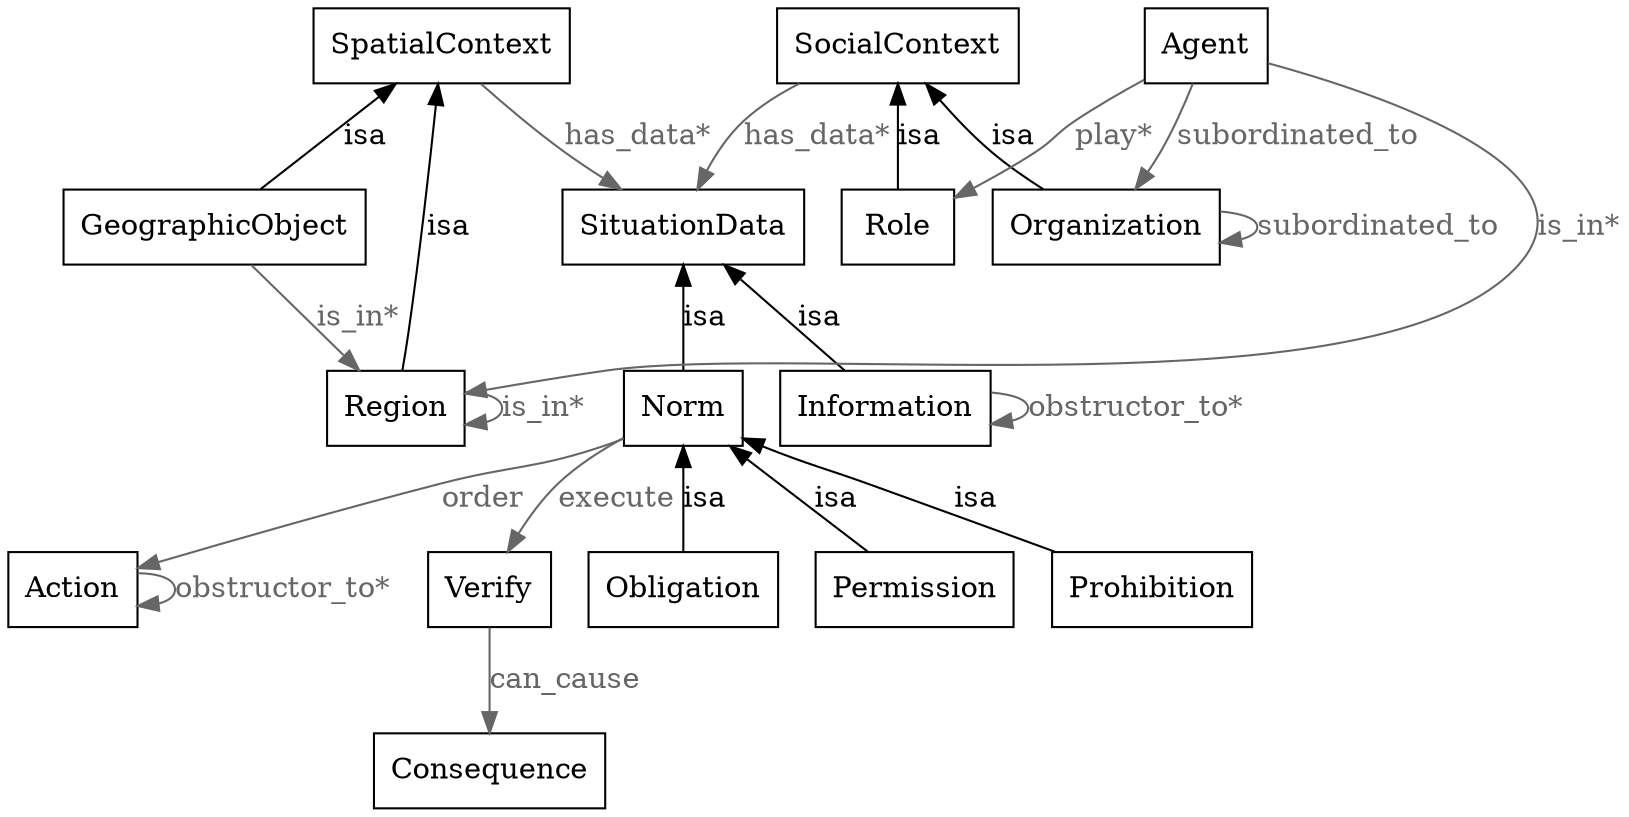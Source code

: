 digraph dominium_clean {
	node [label="\N"];
	graph [bb="0,0,662,388"];
	GeographicObject [label=GeographicObject, shape=box, color="0.0,0.0,0.0", fontcolor="0.0,0.0,0.0", pos="83,282", width="1.64", height="0.50"];
	SpatialContext [label=SpatialContext, shape=box, color="0.0,0.0,0.0", fontcolor="0.0,0.0,0.0", pos="178,370", width="1.36", height="0.50"];
	Region [label=Region, shape=box, color="0.0,0.0,0.0", fontcolor="0.0,0.0,0.0", pos="155,194", width="0.78", height="0.50"];
	Norm [label=Norm, shape=box, color="0.0,0.0,0.0", fontcolor="0.0,0.0,0.0", pos="280,194", width="0.75", height="0.50"];
	SituationData [label=SituationData, shape=box, color="0.0,0.0,0.0", fontcolor="0.0,0.0,0.0", pos="280,282", width="1.28", height="0.50"];
	Action [label=Action, shape=box, color="0.0,0.0,0.0", fontcolor="0.0,0.0,0.0", pos="27,106", width="0.75", height="0.50"];
	Verify [label=Verify, shape=box, color="0.0,0.0,0.0", fontcolor="0.0,0.0,0.0", pos="198,106", width="0.75", height="0.50"];
	Role [label=Role, shape=box, color="0.0,0.0,0.0", fontcolor="0.0,0.0,0.0", pos="371,282", width="0.75", height="0.50"];
	SocialContext [label=SocialContext, shape=box, color="0.0,0.0,0.0", fontcolor="0.0,0.0,0.0", pos="371,370", width="1.31", height="0.50"];
	Organization [label=Organization, shape=box, color="0.0,0.0,0.0", fontcolor="0.0,0.0,0.0", pos="460,282", width="1.22", height="0.50"];
	Agent [label=Agent, shape=box, color="0.0,0.0,0.0", fontcolor="0.0,0.0,0.0", pos="504,370", width="0.75", height="0.50"];
	Obligation [label=Obligation, shape=box, color="0.0,0.0,0.0", fontcolor="0.0,0.0,0.0", pos="280,106", width="1.03", height="0.50"];
	Consequence [label=Consequence, shape=box, color="0.0,0.0,0.0", fontcolor="0.0,0.0,0.0", pos="198,18", width="1.25", height="0.50"];
	Permission [label=Permission, shape=box, color="0.0,0.0,0.0", fontcolor="0.0,0.0,0.0", pos="374,106", width="1.08", height="0.50"];
	Information [label=Information, shape=box, color="0.0,0.0,0.0", fontcolor="0.0,0.0,0.0", pos="365,194", width="1.11", height="0.50"];
	Prohibition [label=Prohibition, shape=box, color="0.0,0.0,0.0", fontcolor="0.0,0.0,0.0", pos="470,106", width="1.08", height="0.50"];
	SpatialContext -> GeographicObject [dir=back, label=isa, color="0.0,0.0,0.0", fontcolor="0.0,0.0,0.0", pos="s,158,352 150,345 135,331 116,313 102,300", lp="148,326"];
	GeographicObject -> Region [label="is_in*", color="0.0,0.0,0.4", fontcolor="0.0,0.0,0.4", style=filled, pos="e,140,212 98,264 108,251 122,234 134,220", lp="141,238"];
	SituationData -> Norm [dir=back, label=isa, color="0.0,0.0,0.0", fontcolor="0.0,0.0,0.0", pos="s,280,264 280,254 280,240 280,224 280,212", lp="288,238"];
	Norm -> Action [label=order, color="0.0,0.0,0.4", fontcolor="0.0,0.0,0.4", style=filled, pos="e,54,115 253,180 250,178 247,177 244,176 235,172 123,136 64,118", lp="209,150"];
	Norm -> Verify [label=execute, color="0.0,0.0,0.4", fontcolor="0.0,0.0,0.4", style=filled, pos="e,208,124 254,176 247,171 239,164 233,158 225,151 219,141 213,133", lp="258,150"];
	SocialContext -> Role [dir=back, label=isa, color="0.0,0.0,0.0", fontcolor="0.0,0.0,0.0", pos="s,371,352 371,342 371,328 371,312 371,300", lp="379,326"];
	SpatialContext -> SituationData [label="has_data*", color="0.0,0.0,0.4", fontcolor="0.0,0.0,0.4", style=filled, pos="e,259,300 199,352 214,339 234,321 251,307", lp="265,326"];
	SpatialContext -> Region [dir=back, label=isa, color="0.0,0.0,0.0", fontcolor="0.0,0.0,0.0", pos="s,176,352 175,342 173,313 168,268 162,230 161,224 160,218 159,212", lp="181,282"];
	Region -> Region [label="is_in*", color="0.0,0.0,0.4", fontcolor="0.0,0.0,0.4", style=filled, pos="e,183,178 183,210 193,211 201,205 201,194 201,187 198,182 193,180", lp="218,194"];
	SocialContext -> Organization [dir=back, label=isa, color="0.0,0.0,0.0", fontcolor="0.0,0.0,0.0", pos="s,383,352 389,343 395,335 403,326 411,318 417,312 425,305 432,300", lp="419,326"];
	Organization -> Organization [label=subordinated_to, color="0.0,0.0,0.4", fontcolor="0.0,0.0,0.4", style=filled, pos="e,504,266 504,298 514,297 522,291 522,282 522,276 519,272 514,269", lp="567,282"];
	Agent -> Region [label="is_in*", color="0.0,0.0,0.4", fontcolor="0.0,0.0,0.4", style=filled, pos="e,183,200 531,360 575,342 655,302 621,264 565,200 327,226 244,212 228,209 209,205 193,202", lp="645,282"];
	Agent -> Role [label="play*", color="0.0,0.0,0.4", fontcolor="0.0,0.0,0.4", style=filled, pos="e,398,298 477,354 467,348 456,341 446,334 437,327 435,324 427,318 421,313 413,308 406,304", lp="464,326"];
	Agent -> Organization [label=subordinated_to, color="0.0,0.0,0.4", fontcolor="0.0,0.0,0.4", style=filled, pos="e,472,300 497,352 493,342 487,329 482,318 481,315 479,312 477,309", lp="533,326"];
	Norm -> Obligation [dir=back, label=isa, color="0.0,0.0,0.0", fontcolor="0.0,0.0,0.0", pos="s,280,176 280,166 280,152 280,136 280,124", lp="288,150"];
	Norm -> Permission [dir=back, label=isa, color="0.0,0.0,0.0", fontcolor="0.0,0.0,0.0", pos="s,299,176 307,169 322,155 341,137 355,124", lp="339,150"];
	Action -> Action [label="obstructor_to*", color="0.0,0.0,0.4", fontcolor="0.0,0.0,0.4", style=filled, pos="e,54,90 54,122 64,123 72,117 72,106 72,99 69,94 64,92", lp="113,106"];
	Verify -> Consequence [label=can_cause, color="0.0,0.0,0.4", fontcolor="0.0,0.0,0.4", style=filled, pos="e,198,36 198,88 198,76 198,60 198,46", lp="227,62"];
	SituationData -> Information [dir=back, label=isa, color="0.0,0.0,0.0", fontcolor="0.0,0.0,0.0", pos="s,298,264 305,257 319,242 335,225 348,212", lp="335,238"];
	Information -> Information [label="obstructor_to*", color="0.0,0.0,0.4", fontcolor="0.0,0.0,0.4", style=filled, pos="e,405,178 405,210 415,209 423,204 423,194 423,188 420,183 415,181", lp="463,194"];
	Norm -> Prohibition [dir=back, label=isa, color="0.0,0.0,0.0", fontcolor="0.0,0.0,0.0", pos="s,307,180 316,176 360,154 402,136 431,123", lp="390,150"];
	SocialContext -> SituationData [label="has_data*", color="0.0,0.0,0.4", fontcolor="0.0,0.0,0.4", style=filled, pos="e,288,300 334,352 325,347 317,341 310,334 303,327 297,318 293,309", lp="341,326"];
}
